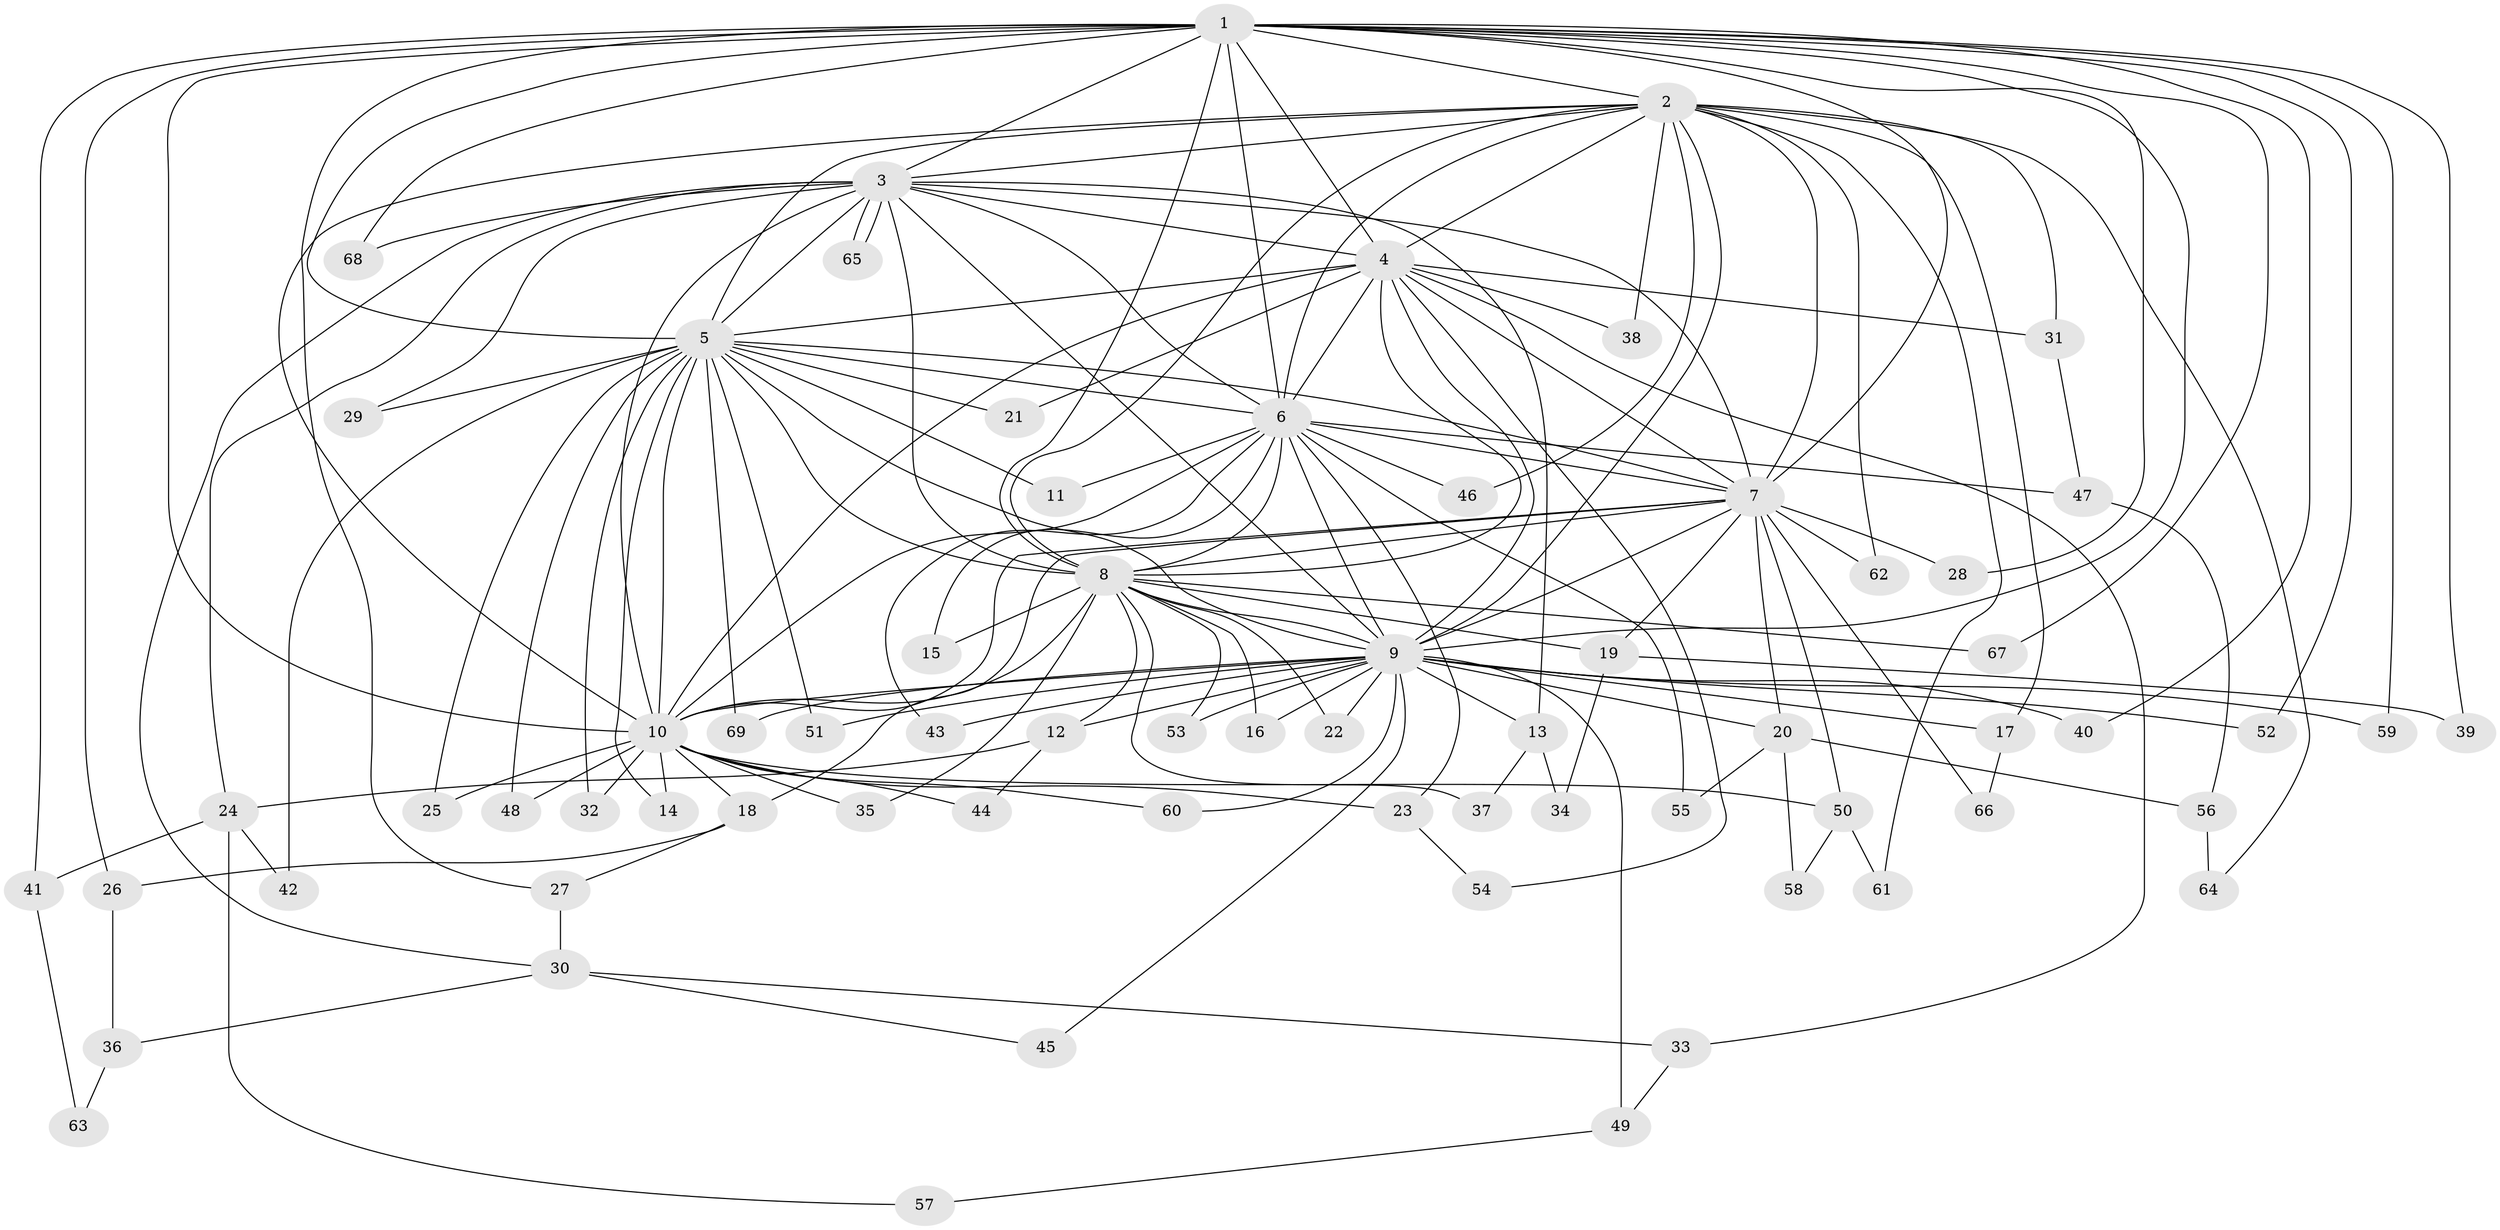 // Generated by graph-tools (version 1.1) at 2025/11/02/27/25 16:11:01]
// undirected, 69 vertices, 163 edges
graph export_dot {
graph [start="1"]
  node [color=gray90,style=filled];
  1;
  2;
  3;
  4;
  5;
  6;
  7;
  8;
  9;
  10;
  11;
  12;
  13;
  14;
  15;
  16;
  17;
  18;
  19;
  20;
  21;
  22;
  23;
  24;
  25;
  26;
  27;
  28;
  29;
  30;
  31;
  32;
  33;
  34;
  35;
  36;
  37;
  38;
  39;
  40;
  41;
  42;
  43;
  44;
  45;
  46;
  47;
  48;
  49;
  50;
  51;
  52;
  53;
  54;
  55;
  56;
  57;
  58;
  59;
  60;
  61;
  62;
  63;
  64;
  65;
  66;
  67;
  68;
  69;
  1 -- 2;
  1 -- 3;
  1 -- 4;
  1 -- 5;
  1 -- 6;
  1 -- 7;
  1 -- 8;
  1 -- 9;
  1 -- 10;
  1 -- 26;
  1 -- 27;
  1 -- 28;
  1 -- 39;
  1 -- 40;
  1 -- 41;
  1 -- 52;
  1 -- 59;
  1 -- 67;
  1 -- 68;
  2 -- 3;
  2 -- 4;
  2 -- 5;
  2 -- 6;
  2 -- 7;
  2 -- 8;
  2 -- 9;
  2 -- 10;
  2 -- 17;
  2 -- 31;
  2 -- 38;
  2 -- 46;
  2 -- 61;
  2 -- 62;
  2 -- 64;
  3 -- 4;
  3 -- 5;
  3 -- 6;
  3 -- 7;
  3 -- 8;
  3 -- 9;
  3 -- 10;
  3 -- 13;
  3 -- 24;
  3 -- 29;
  3 -- 30;
  3 -- 65;
  3 -- 65;
  3 -- 68;
  4 -- 5;
  4 -- 6;
  4 -- 7;
  4 -- 8;
  4 -- 9;
  4 -- 10;
  4 -- 21;
  4 -- 31;
  4 -- 33;
  4 -- 38;
  4 -- 54;
  5 -- 6;
  5 -- 7;
  5 -- 8;
  5 -- 9;
  5 -- 10;
  5 -- 11;
  5 -- 14;
  5 -- 21;
  5 -- 25;
  5 -- 29;
  5 -- 32;
  5 -- 42;
  5 -- 48;
  5 -- 51;
  5 -- 69;
  6 -- 7;
  6 -- 8;
  6 -- 9;
  6 -- 10;
  6 -- 11;
  6 -- 15;
  6 -- 23;
  6 -- 43;
  6 -- 46;
  6 -- 47;
  6 -- 55;
  7 -- 8;
  7 -- 9;
  7 -- 10;
  7 -- 18;
  7 -- 19;
  7 -- 20;
  7 -- 28;
  7 -- 50;
  7 -- 62;
  7 -- 66;
  8 -- 9;
  8 -- 10;
  8 -- 12;
  8 -- 15;
  8 -- 16;
  8 -- 19;
  8 -- 22;
  8 -- 35;
  8 -- 37;
  8 -- 53;
  8 -- 67;
  9 -- 10;
  9 -- 12;
  9 -- 13;
  9 -- 16;
  9 -- 17;
  9 -- 20;
  9 -- 22;
  9 -- 40;
  9 -- 43;
  9 -- 45;
  9 -- 49;
  9 -- 51;
  9 -- 52;
  9 -- 53;
  9 -- 59;
  9 -- 60;
  9 -- 69;
  10 -- 14;
  10 -- 18;
  10 -- 23;
  10 -- 25;
  10 -- 32;
  10 -- 35;
  10 -- 44;
  10 -- 48;
  10 -- 50;
  10 -- 60;
  12 -- 24;
  12 -- 44;
  13 -- 34;
  13 -- 37;
  17 -- 66;
  18 -- 26;
  18 -- 27;
  19 -- 34;
  19 -- 39;
  20 -- 55;
  20 -- 56;
  20 -- 58;
  23 -- 54;
  24 -- 41;
  24 -- 42;
  24 -- 57;
  26 -- 36;
  27 -- 30;
  30 -- 33;
  30 -- 36;
  30 -- 45;
  31 -- 47;
  33 -- 49;
  36 -- 63;
  41 -- 63;
  47 -- 56;
  49 -- 57;
  50 -- 58;
  50 -- 61;
  56 -- 64;
}
